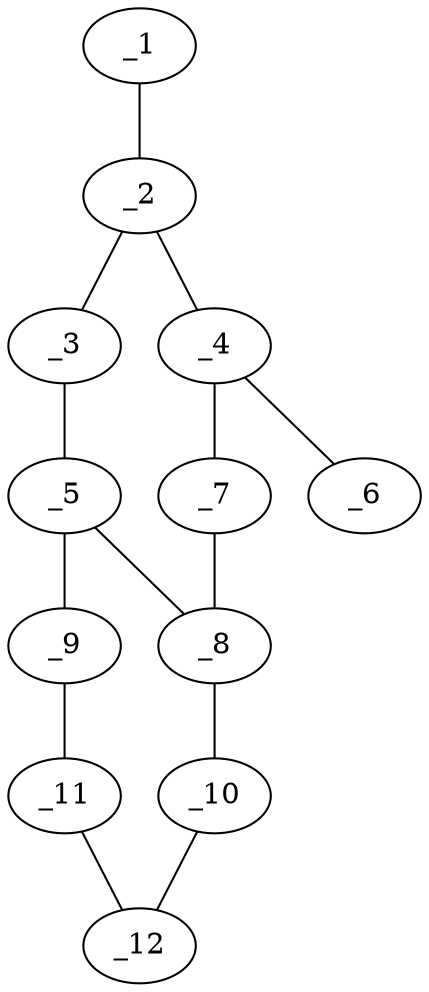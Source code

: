 graph molid54855 {
	_1	 [charge=0,
		chem=7,
		symbol="Cl ",
		x="6.3301",
		y="-1"];
	_2	 [charge=0,
		chem=1,
		symbol="C  ",
		x="5.4641",
		y="-0.5"];
	_1 -- _2	 [valence=1];
	_3	 [charge=0,
		chem=1,
		symbol="C  ",
		x="4.5981",
		y="-1"];
	_2 -- _3	 [valence=2];
	_4	 [charge=0,
		chem=1,
		symbol="C  ",
		x="5.4641",
		y="0.5"];
	_2 -- _4	 [valence=1];
	_5	 [charge=0,
		chem=1,
		symbol="C  ",
		x="3.7321",
		y="-0.5"];
	_3 -- _5	 [valence=1];
	_6	 [charge=0,
		chem=2,
		symbol="O  ",
		x="6.3301",
		y=1];
	_4 -- _6	 [valence=2];
	_7	 [charge=0,
		chem=2,
		symbol="O  ",
		x="4.5981",
		y=1];
	_4 -- _7	 [valence=1];
	_8	 [charge=0,
		chem=1,
		symbol="C  ",
		x="3.7321",
		y="0.5"];
	_5 -- _8	 [valence=2];
	_9	 [charge=0,
		chem=1,
		symbol="C  ",
		x="2.866",
		y="-1"];
	_5 -- _9	 [valence=1];
	_7 -- _8	 [valence=1];
	_10	 [charge=0,
		chem=1,
		symbol="C  ",
		x="2.866",
		y=1];
	_8 -- _10	 [valence=1];
	_11	 [charge=0,
		chem=1,
		symbol="C  ",
		x=2,
		y="-0.5"];
	_9 -- _11	 [valence=2];
	_12	 [charge=0,
		chem=1,
		symbol="C  ",
		x=2,
		y="0.5"];
	_10 -- _12	 [valence=2];
	_11 -- _12	 [valence=1];
}
